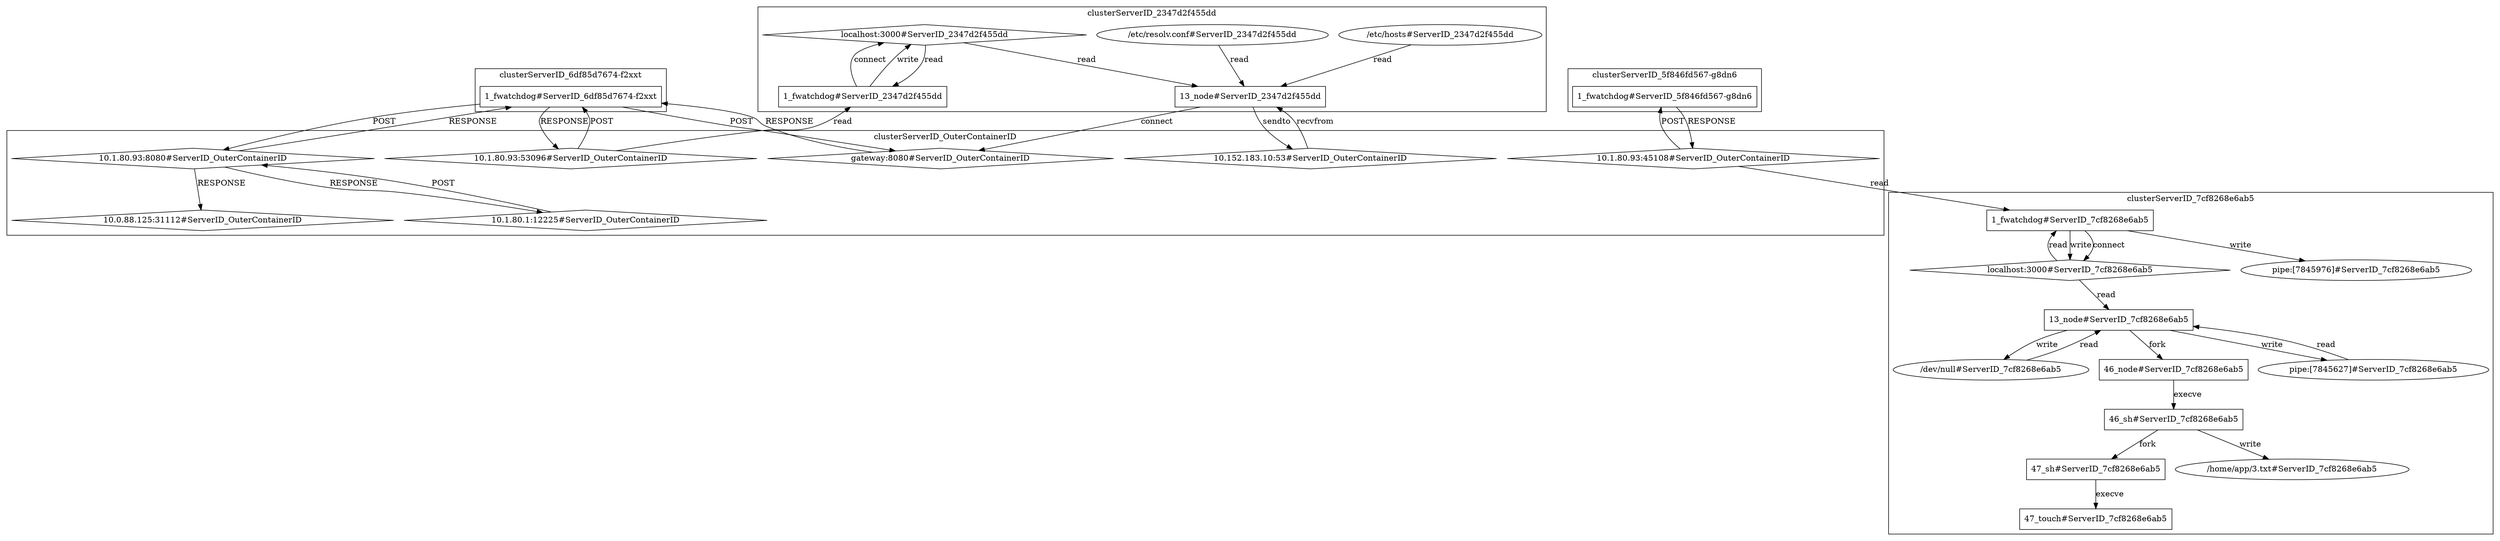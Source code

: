 digraph G {
	"1_fwatchdog#ServerID_6df85d7674-f2xxt"->"10.1.80.93:8080#ServerID_OuterContainerID"[ label="POST" ];
	"1_fwatchdog#ServerID_6df85d7674-f2xxt"->"10.1.80.93:53096#ServerID_OuterContainerID"[ label="RESPONSE" ];
	"1_fwatchdog#ServerID_6df85d7674-f2xxt"->"gateway:8080#ServerID_OuterContainerID"[ label="POST" ];
	"10.1.80.93:53096#ServerID_OuterContainerID"->"1_fwatchdog#ServerID_6df85d7674-f2xxt"[ label="POST" ];
	"10.1.80.93:45108#ServerID_OuterContainerID"->"1_fwatchdog#ServerID_5f846fd567-g8dn6"[ label="POST" ];
	"gateway:8080#ServerID_OuterContainerID"->"1_fwatchdog#ServerID_6df85d7674-f2xxt"[ label="RESPONSE" ];
	"1_fwatchdog#ServerID_5f846fd567-g8dn6"->"10.1.80.93:45108#ServerID_OuterContainerID"[ label="RESPONSE" ];
	"10.1.80.93:8080#ServerID_OuterContainerID"->"1_fwatchdog#ServerID_6df85d7674-f2xxt"[ label="RESPONSE" ];
	"localhost:3000#ServerID_2347d2f455dd"->"13_node#ServerID_2347d2f455dd"[ label="read" ];
	"1_fwatchdog#ServerID_2347d2f455dd"->"localhost:3000#ServerID_2347d2f455dd"[ label="connect" ];
	"localhost:3000#ServerID_2347d2f455dd"->"1_fwatchdog#ServerID_2347d2f455dd"[ label="read" ];
	"1_fwatchdog#ServerID_2347d2f455dd"->"localhost:3000#ServerID_2347d2f455dd"[ label="write" ];
	"10.1.80.93:53096#ServerID_OuterContainerID"->"1_fwatchdog#ServerID_2347d2f455dd"[ label="read" ];
	"/etc/hosts#ServerID_2347d2f455dd"->"13_node#ServerID_2347d2f455dd"[ label="read" ];
	"/etc/resolv.conf#ServerID_2347d2f455dd"->"13_node#ServerID_2347d2f455dd"[ label="read" ];
	"13_node#ServerID_2347d2f455dd"->"10.152.183.10:53#ServerID_OuterContainerID"[ label="sendto" ];
	"10.152.183.10:53#ServerID_OuterContainerID"->"13_node#ServerID_2347d2f455dd"[ label="recvfrom" ];
	"10.1.80.93:45108#ServerID_OuterContainerID"->"1_fwatchdog#ServerID_7cf8268e6ab5"[ label="read" ];
	"1_fwatchdog#ServerID_7cf8268e6ab5"->"localhost:3000#ServerID_7cf8268e6ab5"[ label="write" ];
	"13_node#ServerID_2347d2f455dd"->"gateway:8080#ServerID_OuterContainerID"[ label="connect" ];
	"1_fwatchdog#ServerID_7cf8268e6ab5"->"localhost:3000#ServerID_7cf8268e6ab5"[ label="connect" ];
	"localhost:3000#ServerID_7cf8268e6ab5"->"1_fwatchdog#ServerID_7cf8268e6ab5"[ label="read" ];
	"localhost:3000#ServerID_7cf8268e6ab5"->"13_node#ServerID_7cf8268e6ab5"[ label="read" ];
	"/dev/null#ServerID_7cf8268e6ab5"->"13_node#ServerID_7cf8268e6ab5"[ label="read" ];
	"13_node#ServerID_7cf8268e6ab5"->"pipe:[7845627]#ServerID_7cf8268e6ab5"[ label="write" ];
	"pipe:[7845627]#ServerID_7cf8268e6ab5"->"13_node#ServerID_7cf8268e6ab5"[ label="read" ];
	"13_node#ServerID_7cf8268e6ab5"->"46_node#ServerID_7cf8268e6ab5"[ label="fork" ];
	"46_node#ServerID_7cf8268e6ab5"->"46_sh#ServerID_7cf8268e6ab5"[ label="execve" ];
	"46_sh#ServerID_7cf8268e6ab5"->"47_sh#ServerID_7cf8268e6ab5"[ label="fork" ];
	"46_sh#ServerID_7cf8268e6ab5"->"/home/app/3.txt#ServerID_7cf8268e6ab5"[ label="write" ];
	"47_sh#ServerID_7cf8268e6ab5"->"47_touch#ServerID_7cf8268e6ab5"[ label="execve" ];
	"13_node#ServerID_7cf8268e6ab5"->"/dev/null#ServerID_7cf8268e6ab5"[ label="write" ];
	"1_fwatchdog#ServerID_7cf8268e6ab5"->"pipe:[7845976]#ServerID_7cf8268e6ab5"[ label="write" ];
	"10.1.80.1:12225#ServerID_OuterContainerID"->"10.1.80.93:8080#ServerID_OuterContainerID"[ label="POST" ];
	"10.1.80.93:8080#ServerID_OuterContainerID"->"10.1.80.1:12225#ServerID_OuterContainerID"[ label="RESPONSE" ];
	"10.1.80.93:8080#ServerID_OuterContainerID"->"10.0.88.125:31112#ServerID_OuterContainerID"[ label="RESPONSE" ];
	subgraph "clusterServerID_2347d2f455dd" {
	label="clusterServerID_2347d2f455dd";
	"/etc/hosts#ServerID_2347d2f455dd" [ shape=ellipse ];
	"/etc/resolv.conf#ServerID_2347d2f455dd" [ shape=ellipse ];
	"13_node#ServerID_2347d2f455dd" [ shape=box ];
	"1_fwatchdog#ServerID_2347d2f455dd" [ shape=box ];
	"localhost:3000#ServerID_2347d2f455dd" [ shape=diamond ];

}
;
	subgraph "clusterServerID_5f846fd567-g8dn6" {
	label="clusterServerID_5f846fd567-g8dn6";
	"1_fwatchdog#ServerID_5f846fd567-g8dn6" [ shape=box ];

}
;
	subgraph "clusterServerID_6df85d7674-f2xxt" {
	label="clusterServerID_6df85d7674-f2xxt";
	"1_fwatchdog#ServerID_6df85d7674-f2xxt" [ shape=box ];

}
;
	subgraph "clusterServerID_7cf8268e6ab5" {
	label="clusterServerID_7cf8268e6ab5";
	"/dev/null#ServerID_7cf8268e6ab5" [ shape=ellipse ];
	"/home/app/3.txt#ServerID_7cf8268e6ab5" [ shape=ellipse ];
	"13_node#ServerID_7cf8268e6ab5" [ shape=box ];
	"1_fwatchdog#ServerID_7cf8268e6ab5" [ shape=box ];
	"46_node#ServerID_7cf8268e6ab5" [ shape=box ];
	"46_sh#ServerID_7cf8268e6ab5" [ shape=box ];
	"47_sh#ServerID_7cf8268e6ab5" [ shape=box ];
	"47_touch#ServerID_7cf8268e6ab5" [ shape=box ];
	"localhost:3000#ServerID_7cf8268e6ab5" [ shape=diamond ];
	"pipe:[7845627]#ServerID_7cf8268e6ab5" [ shape=ellipse ];
	"pipe:[7845976]#ServerID_7cf8268e6ab5" [ shape=ellipse ];

}
;
	subgraph "clusterServerID_OuterContainerID" {
	label="clusterServerID_OuterContainerID";
	"10.0.88.125:31112#ServerID_OuterContainerID" [ shape=diamond ];
	"10.1.80.1:12225#ServerID_OuterContainerID" [ shape=diamond ];
	"10.1.80.93:45108#ServerID_OuterContainerID" [ shape=diamond ];
	"10.1.80.93:53096#ServerID_OuterContainerID" [ shape=diamond ];
	"10.1.80.93:8080#ServerID_OuterContainerID" [ shape=diamond ];
	"10.152.183.10:53#ServerID_OuterContainerID" [ shape=diamond ];
	"gateway:8080#ServerID_OuterContainerID" [ shape=diamond ];

}
;

}
